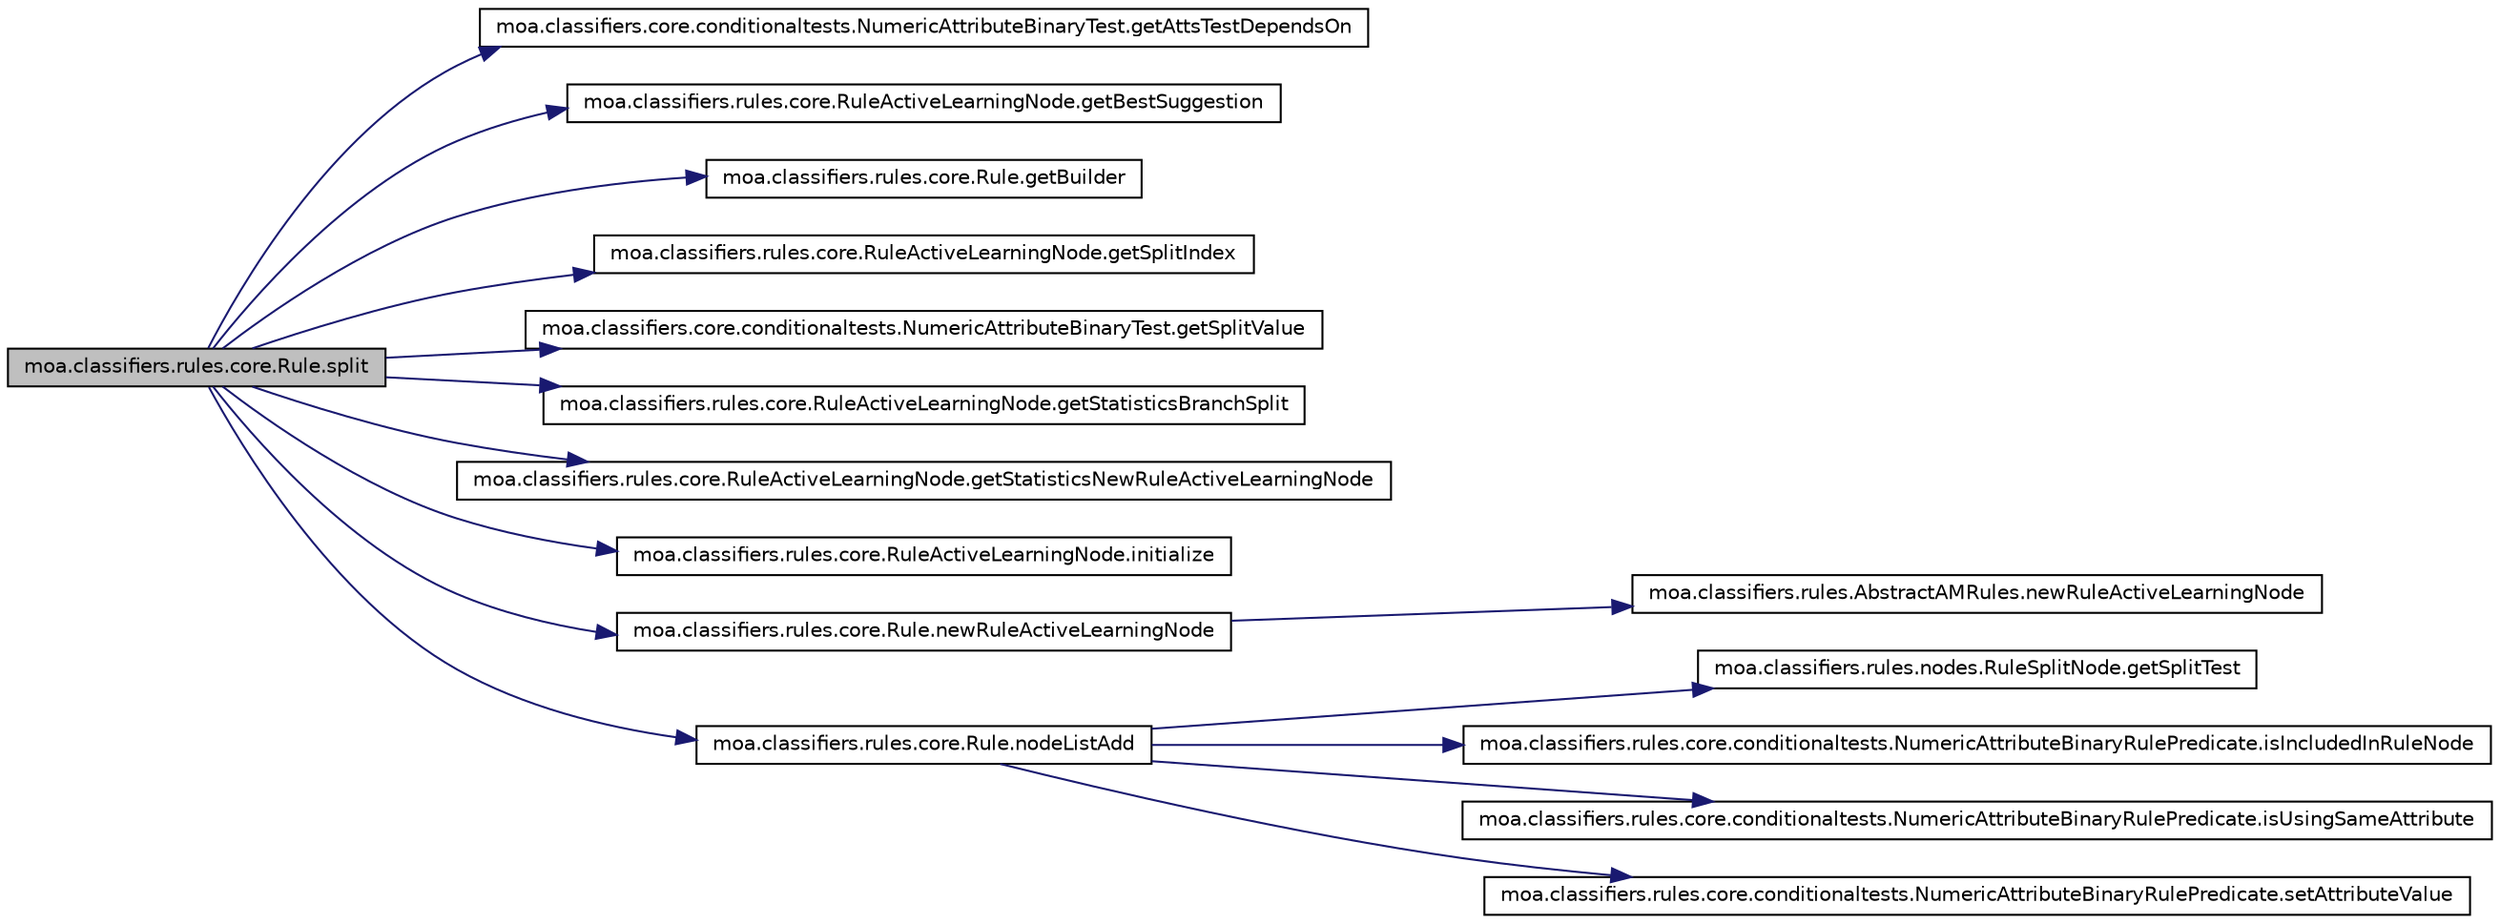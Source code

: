 digraph G
{
  edge [fontname="Helvetica",fontsize="10",labelfontname="Helvetica",labelfontsize="10"];
  node [fontname="Helvetica",fontsize="10",shape=record];
  rankdir=LR;
  Node1 [label="moa.classifiers.rules.core.Rule.split",height=0.2,width=0.4,color="black", fillcolor="grey75", style="filled" fontcolor="black"];
  Node1 -> Node2 [color="midnightblue",fontsize="10",style="solid",fontname="Helvetica"];
  Node2 [label="moa.classifiers.core.conditionaltests.NumericAttributeBinaryTest.getAttsTestDependsOn",height=0.2,width=0.4,color="black", fillcolor="white", style="filled",URL="$classmoa_1_1classifiers_1_1core_1_1conditionaltests_1_1NumericAttributeBinaryTest.html#a88682c16f827e856e77a0e25735b6d1b",tooltip="Returns an array with the attributes that the test depends on."];
  Node1 -> Node3 [color="midnightblue",fontsize="10",style="solid",fontname="Helvetica"];
  Node3 [label="moa.classifiers.rules.core.RuleActiveLearningNode.getBestSuggestion",height=0.2,width=0.4,color="black", fillcolor="white", style="filled",URL="$classmoa_1_1classifiers_1_1rules_1_1core_1_1RuleActiveLearningNode.html#a152d40c43cde47eaa44a8db9a8eac1b2"];
  Node1 -> Node4 [color="midnightblue",fontsize="10",style="solid",fontname="Helvetica"];
  Node4 [label="moa.classifiers.rules.core.Rule.getBuilder",height=0.2,width=0.4,color="black", fillcolor="white", style="filled",URL="$classmoa_1_1classifiers_1_1rules_1_1core_1_1Rule.html#ac87321dcb367f425d5294d2424ac3b5d"];
  Node1 -> Node5 [color="midnightblue",fontsize="10",style="solid",fontname="Helvetica"];
  Node5 [label="moa.classifiers.rules.core.RuleActiveLearningNode.getSplitIndex",height=0.2,width=0.4,color="black", fillcolor="white", style="filled",URL="$classmoa_1_1classifiers_1_1rules_1_1core_1_1RuleActiveLearningNode.html#a5361785a268419b3e00f8f4c0151de41"];
  Node1 -> Node6 [color="midnightblue",fontsize="10",style="solid",fontname="Helvetica"];
  Node6 [label="moa.classifiers.core.conditionaltests.NumericAttributeBinaryTest.getSplitValue",height=0.2,width=0.4,color="black", fillcolor="white", style="filled",URL="$classmoa_1_1classifiers_1_1core_1_1conditionaltests_1_1NumericAttributeBinaryTest.html#add37b7285219acf08970de6a070df1c7"];
  Node1 -> Node7 [color="midnightblue",fontsize="10",style="solid",fontname="Helvetica"];
  Node7 [label="moa.classifiers.rules.core.RuleActiveLearningNode.getStatisticsBranchSplit",height=0.2,width=0.4,color="black", fillcolor="white", style="filled",URL="$classmoa_1_1classifiers_1_1rules_1_1core_1_1RuleActiveLearningNode.html#a2213050c789d6c97ca68ad36393f2b3f"];
  Node1 -> Node8 [color="midnightblue",fontsize="10",style="solid",fontname="Helvetica"];
  Node8 [label="moa.classifiers.rules.core.RuleActiveLearningNode.getStatisticsNewRuleActiveLearningNode",height=0.2,width=0.4,color="black", fillcolor="white", style="filled",URL="$classmoa_1_1classifiers_1_1rules_1_1core_1_1RuleActiveLearningNode.html#a077d31d620efa4b86c0ce78d0d2c29c9"];
  Node1 -> Node9 [color="midnightblue",fontsize="10",style="solid",fontname="Helvetica"];
  Node9 [label="moa.classifiers.rules.core.RuleActiveLearningNode.initialize",height=0.2,width=0.4,color="black", fillcolor="white", style="filled",URL="$classmoa_1_1classifiers_1_1rules_1_1core_1_1RuleActiveLearningNode.html#ae69cdf6f6531ddb95654dd872e596532"];
  Node1 -> Node10 [color="midnightblue",fontsize="10",style="solid",fontname="Helvetica"];
  Node10 [label="moa.classifiers.rules.core.Rule.newRuleActiveLearningNode",height=0.2,width=0.4,color="black", fillcolor="white", style="filled",URL="$classmoa_1_1classifiers_1_1rules_1_1core_1_1Rule.html#ad2614fab08df51e89cc088aef75a58cf"];
  Node10 -> Node11 [color="midnightblue",fontsize="10",style="solid",fontname="Helvetica"];
  Node11 [label="moa.classifiers.rules.AbstractAMRules.newRuleActiveLearningNode",height=0.2,width=0.4,color="black", fillcolor="white", style="filled",URL="$classmoa_1_1classifiers_1_1rules_1_1AbstractAMRules.html#a44f98c7a5e03645d7b623579e4777363"];
  Node1 -> Node12 [color="midnightblue",fontsize="10",style="solid",fontname="Helvetica"];
  Node12 [label="moa.classifiers.rules.core.Rule.nodeListAdd",height=0.2,width=0.4,color="black", fillcolor="white", style="filled",URL="$classmoa_1_1classifiers_1_1rules_1_1core_1_1Rule.html#a17b377f549bcde49fc24e86a0d3b7ec9"];
  Node12 -> Node13 [color="midnightblue",fontsize="10",style="solid",fontname="Helvetica"];
  Node13 [label="moa.classifiers.rules.nodes.RuleSplitNode.getSplitTest",height=0.2,width=0.4,color="black", fillcolor="white", style="filled",URL="$classmoa_1_1classifiers_1_1rules_1_1nodes_1_1RuleSplitNode.html#a9b9555173765211a07bb007523899dcf"];
  Node12 -> Node14 [color="midnightblue",fontsize="10",style="solid",fontname="Helvetica"];
  Node14 [label="moa.classifiers.rules.core.conditionaltests.NumericAttributeBinaryRulePredicate.isIncludedInRuleNode",height=0.2,width=0.4,color="black", fillcolor="white", style="filled",URL="$classmoa_1_1classifiers_1_1rules_1_1core_1_1conditionaltests_1_1NumericAttributeBinaryRulePredicate.html#ae0ad82b34b75cbd32f017ba9a84b9926"];
  Node12 -> Node15 [color="midnightblue",fontsize="10",style="solid",fontname="Helvetica"];
  Node15 [label="moa.classifiers.rules.core.conditionaltests.NumericAttributeBinaryRulePredicate.isUsingSameAttribute",height=0.2,width=0.4,color="black", fillcolor="white", style="filled",URL="$classmoa_1_1classifiers_1_1rules_1_1core_1_1conditionaltests_1_1NumericAttributeBinaryRulePredicate.html#aa3a7bdc62108522f622c8e10a3c3f75b"];
  Node12 -> Node16 [color="midnightblue",fontsize="10",style="solid",fontname="Helvetica"];
  Node16 [label="moa.classifiers.rules.core.conditionaltests.NumericAttributeBinaryRulePredicate.setAttributeValue",height=0.2,width=0.4,color="black", fillcolor="white", style="filled",URL="$classmoa_1_1classifiers_1_1rules_1_1core_1_1conditionaltests_1_1NumericAttributeBinaryRulePredicate.html#a94b7ecdc126d562b56b2ca13f160ee88"];
}
